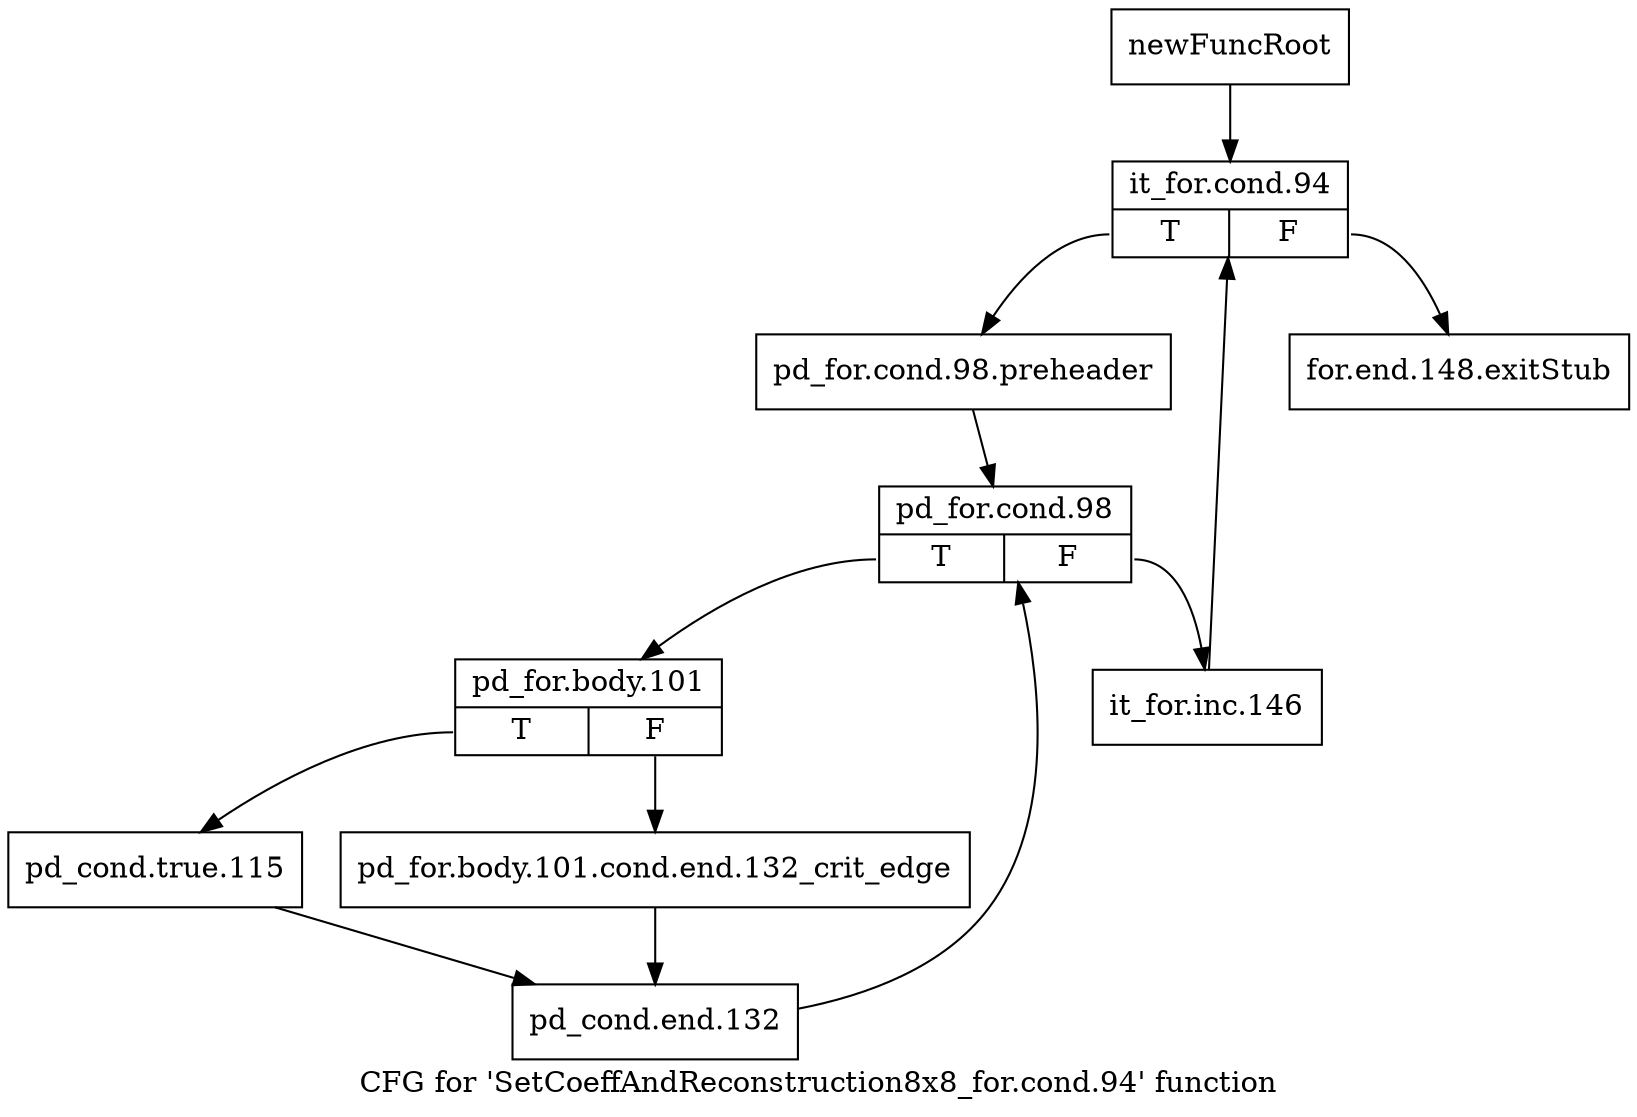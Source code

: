 digraph "CFG for 'SetCoeffAndReconstruction8x8_for.cond.94' function" {
	label="CFG for 'SetCoeffAndReconstruction8x8_for.cond.94' function";

	Node0x2bc8ac0 [shape=record,label="{newFuncRoot}"];
	Node0x2bc8ac0 -> Node0x2bc8b60;
	Node0x2bc8b10 [shape=record,label="{for.end.148.exitStub}"];
	Node0x2bc8b60 [shape=record,label="{it_for.cond.94|{<s0>T|<s1>F}}"];
	Node0x2bc8b60:s0 -> Node0x2bc8bb0;
	Node0x2bc8b60:s1 -> Node0x2bc8b10;
	Node0x2bc8bb0 [shape=record,label="{pd_for.cond.98.preheader}"];
	Node0x2bc8bb0 -> Node0x2bc8c00;
	Node0x2bc8c00 [shape=record,label="{pd_for.cond.98|{<s0>T|<s1>F}}"];
	Node0x2bc8c00:s0 -> Node0x2bc9540;
	Node0x2bc8c00:s1 -> Node0x2bc8c50;
	Node0x2bc8c50 [shape=record,label="{it_for.inc.146}"];
	Node0x2bc8c50 -> Node0x2bc8b60;
	Node0x2bc9540 [shape=record,label="{pd_for.body.101|{<s0>T|<s1>F}}"];
	Node0x2bc9540:s0 -> Node0x2bc95e0;
	Node0x2bc9540:s1 -> Node0x2bc9590;
	Node0x2bc9590 [shape=record,label="{pd_for.body.101.cond.end.132_crit_edge}"];
	Node0x2bc9590 -> Node0x2bc9630;
	Node0x2bc95e0 [shape=record,label="{pd_cond.true.115}"];
	Node0x2bc95e0 -> Node0x2bc9630;
	Node0x2bc9630 [shape=record,label="{pd_cond.end.132}"];
	Node0x2bc9630 -> Node0x2bc8c00;
}
